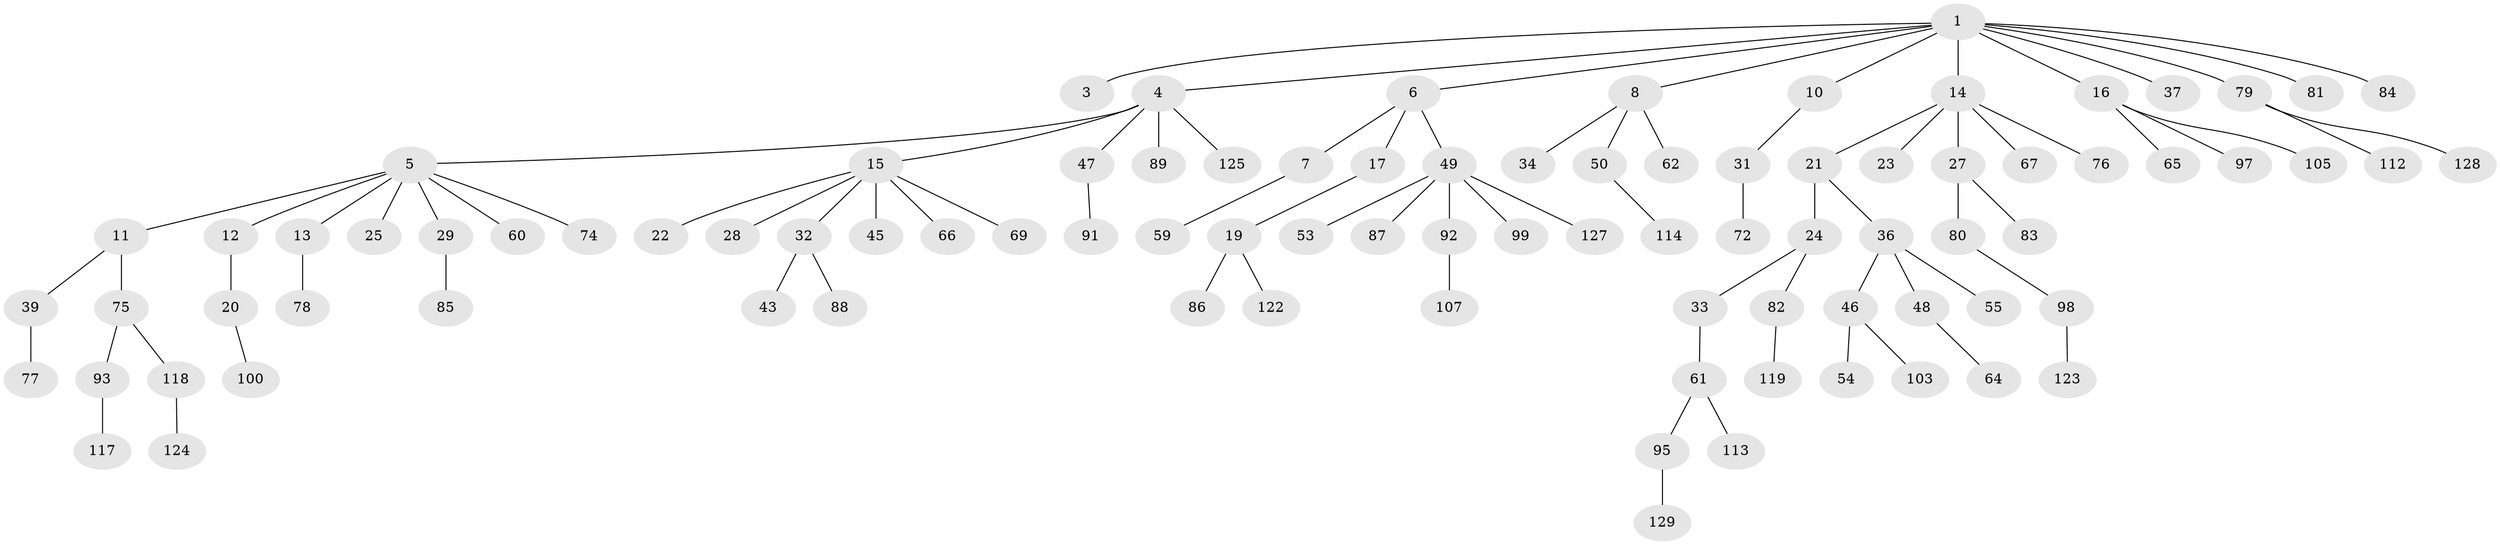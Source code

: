 // original degree distribution, {6: 0.031007751937984496, 7: 0.007751937984496124, 2: 0.24031007751937986, 4: 0.031007751937984496, 5: 0.023255813953488372, 3: 0.17829457364341086, 1: 0.4883720930232558}
// Generated by graph-tools (version 1.1) at 2025/11/02/27/25 16:11:26]
// undirected, 92 vertices, 91 edges
graph export_dot {
graph [start="1"]
  node [color=gray90,style=filled];
  1 [super="+2"];
  3 [super="+26"];
  4 [super="+71"];
  5 [super="+9"];
  6;
  7 [super="+56"];
  8 [super="+120"];
  10;
  11 [super="+73"];
  12;
  13;
  14 [super="+40"];
  15 [super="+18"];
  16 [super="+44"];
  17 [super="+96"];
  19 [super="+101"];
  20 [super="+109"];
  21;
  22 [super="+102"];
  23;
  24 [super="+63"];
  25;
  27 [super="+57"];
  28;
  29 [super="+30"];
  31 [super="+35"];
  32 [super="+38"];
  33 [super="+42"];
  34 [super="+58"];
  36 [super="+41"];
  37;
  39 [super="+70"];
  43;
  45;
  46;
  47;
  48 [super="+52"];
  49 [super="+51"];
  50 [super="+68"];
  53;
  54;
  55;
  59;
  60;
  61 [super="+90"];
  62;
  64 [super="+94"];
  65;
  66;
  67;
  69;
  72;
  74;
  75 [super="+108"];
  76;
  77 [super="+110"];
  78 [super="+126"];
  79 [super="+104"];
  80;
  81 [super="+116"];
  82;
  83;
  84;
  85 [super="+115"];
  86;
  87;
  88;
  89;
  91;
  92;
  93;
  95;
  97 [super="+106"];
  98 [super="+111"];
  99;
  100;
  103;
  105;
  107;
  112;
  113;
  114;
  117;
  118 [super="+121"];
  119;
  122;
  123;
  124;
  125;
  127;
  128;
  129;
  1 -- 4;
  1 -- 37;
  1 -- 79;
  1 -- 81;
  1 -- 84;
  1 -- 16;
  1 -- 3;
  1 -- 6;
  1 -- 8;
  1 -- 10;
  1 -- 14;
  4 -- 5;
  4 -- 15;
  4 -- 47;
  4 -- 89;
  4 -- 125;
  5 -- 11;
  5 -- 25;
  5 -- 29;
  5 -- 74;
  5 -- 13;
  5 -- 12;
  5 -- 60;
  6 -- 7;
  6 -- 17;
  6 -- 49;
  7 -- 59;
  8 -- 34;
  8 -- 50;
  8 -- 62;
  10 -- 31;
  11 -- 39;
  11 -- 75;
  12 -- 20;
  13 -- 78;
  14 -- 21;
  14 -- 23;
  14 -- 27;
  14 -- 67;
  14 -- 76;
  15 -- 22;
  15 -- 28;
  15 -- 32;
  15 -- 45;
  15 -- 66;
  15 -- 69;
  16 -- 65;
  16 -- 97;
  16 -- 105;
  17 -- 19;
  19 -- 86;
  19 -- 122;
  20 -- 100;
  21 -- 24;
  21 -- 36;
  24 -- 33;
  24 -- 82;
  27 -- 80;
  27 -- 83;
  29 -- 85;
  31 -- 72;
  32 -- 88;
  32 -- 43;
  33 -- 61;
  36 -- 48;
  36 -- 46;
  36 -- 55;
  39 -- 77;
  46 -- 54;
  46 -- 103;
  47 -- 91;
  48 -- 64;
  49 -- 92;
  49 -- 99;
  49 -- 53;
  49 -- 87;
  49 -- 127;
  50 -- 114;
  61 -- 113;
  61 -- 95;
  75 -- 93;
  75 -- 118;
  79 -- 112;
  79 -- 128;
  80 -- 98;
  82 -- 119;
  92 -- 107;
  93 -- 117;
  95 -- 129;
  98 -- 123;
  118 -- 124;
}

